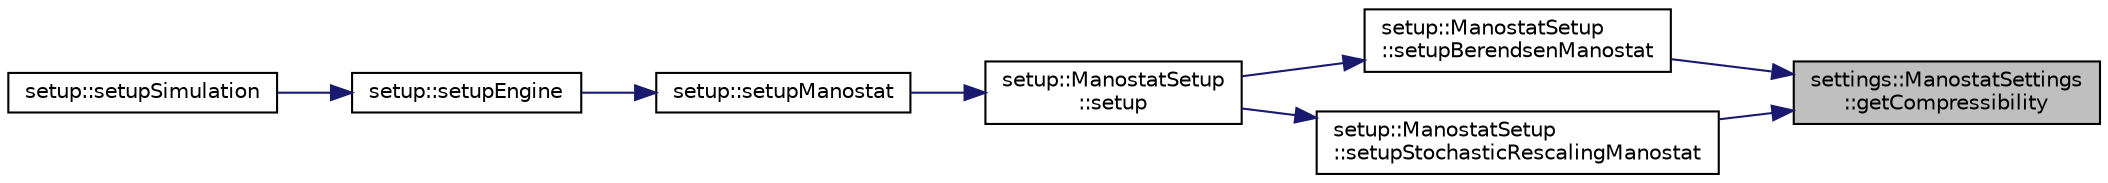 digraph "settings::ManostatSettings::getCompressibility"
{
 // LATEX_PDF_SIZE
  edge [fontname="Helvetica",fontsize="10",labelfontname="Helvetica",labelfontsize="10"];
  node [fontname="Helvetica",fontsize="10",shape=record];
  rankdir="RL";
  Node1 [label="settings::ManostatSettings\l::getCompressibility",height=0.2,width=0.4,color="black", fillcolor="grey75", style="filled", fontcolor="black",tooltip=" "];
  Node1 -> Node2 [dir="back",color="midnightblue",fontsize="10",style="solid",fontname="Helvetica"];
  Node2 [label="setup::ManostatSetup\l::setupBerendsenManostat",height=0.2,width=0.4,color="black", fillcolor="white", style="filled",URL="$classsetup_1_1ManostatSetup.html#a839ce33bcfab6548a8b93e13b208c593",tooltip="setup berendsen manostat"];
  Node2 -> Node3 [dir="back",color="midnightblue",fontsize="10",style="solid",fontname="Helvetica"];
  Node3 [label="setup::ManostatSetup\l::setup",height=0.2,width=0.4,color="black", fillcolor="white", style="filled",URL="$classsetup_1_1ManostatSetup.html#aeb7984a1912bc42bef417ceb755e6d65",tooltip="setup manostat"];
  Node3 -> Node4 [dir="back",color="midnightblue",fontsize="10",style="solid",fontname="Helvetica"];
  Node4 [label="setup::setupManostat",height=0.2,width=0.4,color="black", fillcolor="white", style="filled",URL="$namespacesetup.html#a58dfeb1d331f4f216981c8ee769262c2",tooltip="wrapper for setupManostat"];
  Node4 -> Node5 [dir="back",color="midnightblue",fontsize="10",style="solid",fontname="Helvetica"];
  Node5 [label="setup::setupEngine",height=0.2,width=0.4,color="black", fillcolor="white", style="filled",URL="$namespacesetup.html#aa83171046bbca205b3db6e0cd2dbc4e1",tooltip="setup the engine"];
  Node5 -> Node6 [dir="back",color="midnightblue",fontsize="10",style="solid",fontname="Helvetica"];
  Node6 [label="setup::setupSimulation",height=0.2,width=0.4,color="black", fillcolor="white", style="filled",URL="$namespacesetup.html#a1c000cdfa46aed7d8018017635915ae1",tooltip="setup the engine"];
  Node1 -> Node7 [dir="back",color="midnightblue",fontsize="10",style="solid",fontname="Helvetica"];
  Node7 [label="setup::ManostatSetup\l::setupStochasticRescalingManostat",height=0.2,width=0.4,color="black", fillcolor="white", style="filled",URL="$classsetup_1_1ManostatSetup.html#afbbaa042be34f653f7b7977324235483",tooltip="setup stochastic rescaling manostat"];
  Node7 -> Node3 [dir="back",color="midnightblue",fontsize="10",style="solid",fontname="Helvetica"];
}
